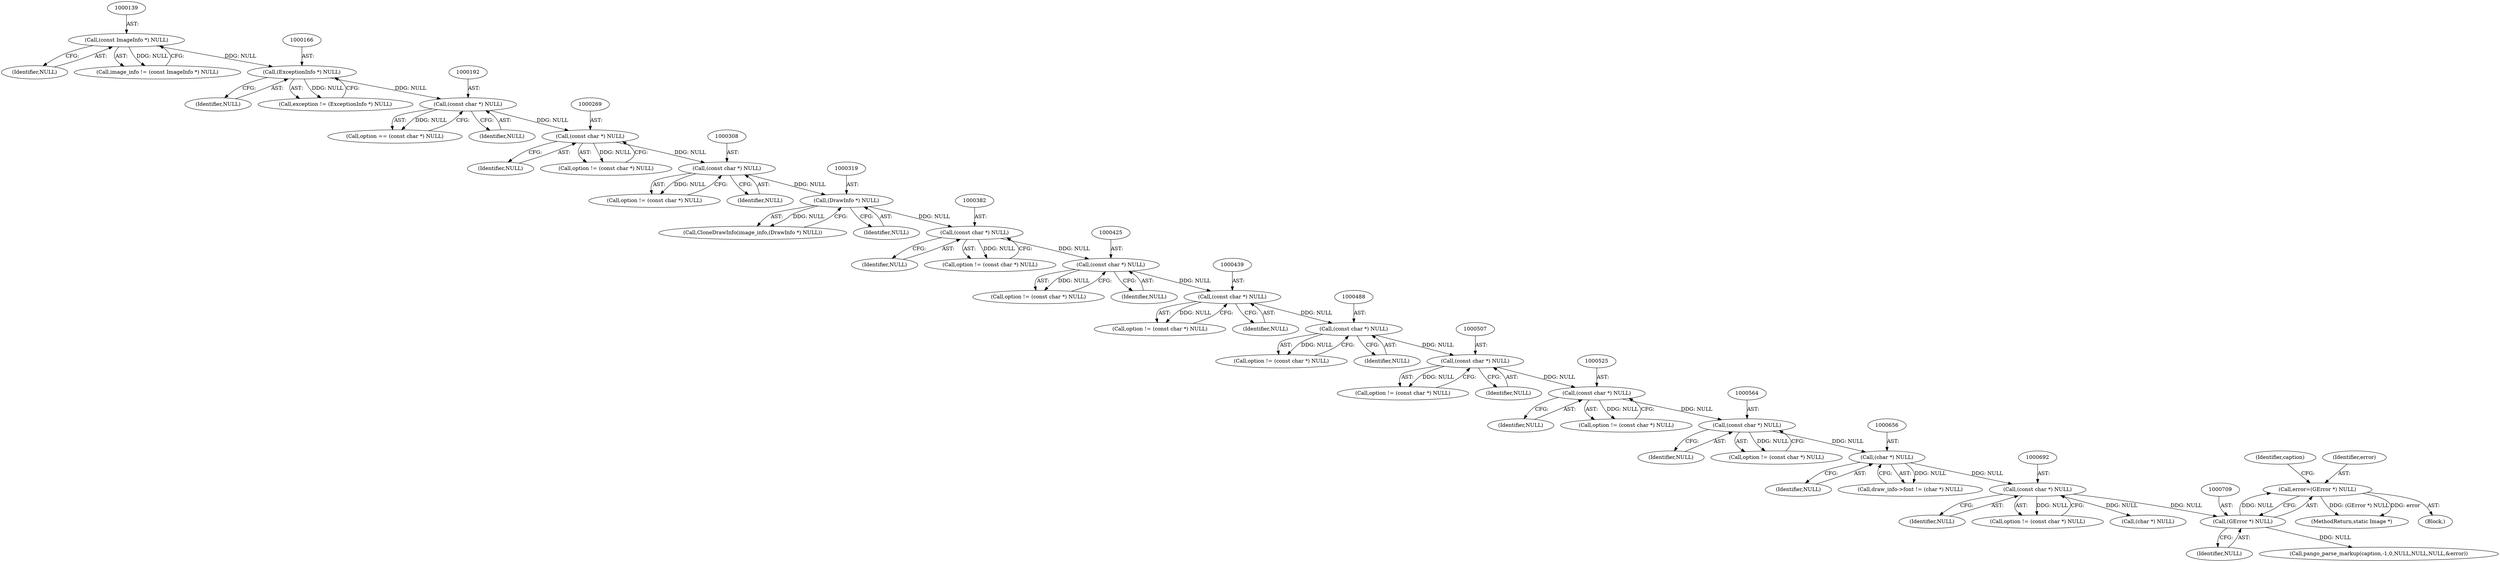 digraph "0_ImageMagick_f6e9d0d9955e85bdd7540b251cd50d598dacc5e6_42@pointer" {
"1000706" [label="(Call,error=(GError *) NULL)"];
"1000708" [label="(Call,(GError *) NULL)"];
"1000691" [label="(Call,(const char *) NULL)"];
"1000655" [label="(Call,(char *) NULL)"];
"1000563" [label="(Call,(const char *) NULL)"];
"1000524" [label="(Call,(const char *) NULL)"];
"1000506" [label="(Call,(const char *) NULL)"];
"1000487" [label="(Call,(const char *) NULL)"];
"1000438" [label="(Call,(const char *) NULL)"];
"1000424" [label="(Call,(const char *) NULL)"];
"1000381" [label="(Call,(const char *) NULL)"];
"1000318" [label="(Call,(DrawInfo *) NULL)"];
"1000307" [label="(Call,(const char *) NULL)"];
"1000268" [label="(Call,(const char *) NULL)"];
"1000191" [label="(Call,(const char *) NULL)"];
"1000165" [label="(Call,(ExceptionInfo *) NULL)"];
"1000138" [label="(Call,(const ImageInfo *) NULL)"];
"1000436" [label="(Call,option != (const char *) NULL)"];
"1000714" [label="(Identifier,caption)"];
"1000307" [label="(Call,(const char *) NULL)"];
"1000691" [label="(Call,(const char *) NULL)"];
"1000526" [label="(Identifier,NULL)"];
"1000316" [label="(Call,CloneDrawInfo(image_info,(DrawInfo *) NULL))"];
"1000693" [label="(Identifier,NULL)"];
"1000710" [label="(Identifier,NULL)"];
"1000191" [label="(Call,(const char *) NULL)"];
"1000522" [label="(Call,option != (const char *) NULL)"];
"1000424" [label="(Call,(const char *) NULL)"];
"1000422" [label="(Call,option != (const char *) NULL)"];
"1001189" [label="(MethodReturn,static Image *)"];
"1000270" [label="(Identifier,NULL)"];
"1000167" [label="(Identifier,NULL)"];
"1000487" [label="(Call,(const char *) NULL)"];
"1000381" [label="(Call,(const char *) NULL)"];
"1000565" [label="(Identifier,NULL)"];
"1000140" [label="(Identifier,NULL)"];
"1000485" [label="(Call,option != (const char *) NULL)"];
"1000165" [label="(Call,(ExceptionInfo *) NULL)"];
"1000189" [label="(Call,option == (const char *) NULL)"];
"1000504" [label="(Call,option != (const char *) NULL)"];
"1000305" [label="(Call,option != (const char *) NULL)"];
"1000136" [label="(Call,image_info != (const ImageInfo *) NULL)"];
"1000309" [label="(Identifier,NULL)"];
"1000138" [label="(Call,(const ImageInfo *) NULL)"];
"1000561" [label="(Call,option != (const char *) NULL)"];
"1000320" [label="(Identifier,NULL)"];
"1000266" [label="(Call,option != (const char *) NULL)"];
"1000707" [label="(Identifier,error)"];
"1000508" [label="(Identifier,NULL)"];
"1000489" [label="(Identifier,NULL)"];
"1000706" [label="(Call,error=(GError *) NULL)"];
"1000506" [label="(Call,(const char *) NULL)"];
"1000163" [label="(Call,exception != (ExceptionInfo *) NULL)"];
"1000655" [label="(Call,(char *) NULL)"];
"1000563" [label="(Call,(const char *) NULL)"];
"1000713" [label="(Call,pango_parse_markup(caption,-1,0,NULL,NULL,NULL,&error))"];
"1000426" [label="(Identifier,NULL)"];
"1000383" [label="(Identifier,NULL)"];
"1000268" [label="(Call,(const char *) NULL)"];
"1000438" [label="(Call,(const char *) NULL)"];
"1000689" [label="(Call,option != (const char *) NULL)"];
"1000704" [label="(Block,)"];
"1000440" [label="(Identifier,NULL)"];
"1000524" [label="(Call,(const char *) NULL)"];
"1000651" [label="(Call,draw_info->font != (char *) NULL)"];
"1000657" [label="(Identifier,NULL)"];
"1000708" [label="(Call,(GError *) NULL)"];
"1000379" [label="(Call,option != (const char *) NULL)"];
"1000193" [label="(Identifier,NULL)"];
"1000759" [label="(Call,(char *) NULL)"];
"1000318" [label="(Call,(DrawInfo *) NULL)"];
"1000706" -> "1000704"  [label="AST: "];
"1000706" -> "1000708"  [label="CFG: "];
"1000707" -> "1000706"  [label="AST: "];
"1000708" -> "1000706"  [label="AST: "];
"1000714" -> "1000706"  [label="CFG: "];
"1000706" -> "1001189"  [label="DDG: (GError *) NULL"];
"1000706" -> "1001189"  [label="DDG: error"];
"1000708" -> "1000706"  [label="DDG: NULL"];
"1000708" -> "1000710"  [label="CFG: "];
"1000709" -> "1000708"  [label="AST: "];
"1000710" -> "1000708"  [label="AST: "];
"1000691" -> "1000708"  [label="DDG: NULL"];
"1000708" -> "1000713"  [label="DDG: NULL"];
"1000691" -> "1000689"  [label="AST: "];
"1000691" -> "1000693"  [label="CFG: "];
"1000692" -> "1000691"  [label="AST: "];
"1000693" -> "1000691"  [label="AST: "];
"1000689" -> "1000691"  [label="CFG: "];
"1000691" -> "1000689"  [label="DDG: NULL"];
"1000655" -> "1000691"  [label="DDG: NULL"];
"1000691" -> "1000759"  [label="DDG: NULL"];
"1000655" -> "1000651"  [label="AST: "];
"1000655" -> "1000657"  [label="CFG: "];
"1000656" -> "1000655"  [label="AST: "];
"1000657" -> "1000655"  [label="AST: "];
"1000651" -> "1000655"  [label="CFG: "];
"1000655" -> "1000651"  [label="DDG: NULL"];
"1000563" -> "1000655"  [label="DDG: NULL"];
"1000563" -> "1000561"  [label="AST: "];
"1000563" -> "1000565"  [label="CFG: "];
"1000564" -> "1000563"  [label="AST: "];
"1000565" -> "1000563"  [label="AST: "];
"1000561" -> "1000563"  [label="CFG: "];
"1000563" -> "1000561"  [label="DDG: NULL"];
"1000524" -> "1000563"  [label="DDG: NULL"];
"1000524" -> "1000522"  [label="AST: "];
"1000524" -> "1000526"  [label="CFG: "];
"1000525" -> "1000524"  [label="AST: "];
"1000526" -> "1000524"  [label="AST: "];
"1000522" -> "1000524"  [label="CFG: "];
"1000524" -> "1000522"  [label="DDG: NULL"];
"1000506" -> "1000524"  [label="DDG: NULL"];
"1000506" -> "1000504"  [label="AST: "];
"1000506" -> "1000508"  [label="CFG: "];
"1000507" -> "1000506"  [label="AST: "];
"1000508" -> "1000506"  [label="AST: "];
"1000504" -> "1000506"  [label="CFG: "];
"1000506" -> "1000504"  [label="DDG: NULL"];
"1000487" -> "1000506"  [label="DDG: NULL"];
"1000487" -> "1000485"  [label="AST: "];
"1000487" -> "1000489"  [label="CFG: "];
"1000488" -> "1000487"  [label="AST: "];
"1000489" -> "1000487"  [label="AST: "];
"1000485" -> "1000487"  [label="CFG: "];
"1000487" -> "1000485"  [label="DDG: NULL"];
"1000438" -> "1000487"  [label="DDG: NULL"];
"1000438" -> "1000436"  [label="AST: "];
"1000438" -> "1000440"  [label="CFG: "];
"1000439" -> "1000438"  [label="AST: "];
"1000440" -> "1000438"  [label="AST: "];
"1000436" -> "1000438"  [label="CFG: "];
"1000438" -> "1000436"  [label="DDG: NULL"];
"1000424" -> "1000438"  [label="DDG: NULL"];
"1000424" -> "1000422"  [label="AST: "];
"1000424" -> "1000426"  [label="CFG: "];
"1000425" -> "1000424"  [label="AST: "];
"1000426" -> "1000424"  [label="AST: "];
"1000422" -> "1000424"  [label="CFG: "];
"1000424" -> "1000422"  [label="DDG: NULL"];
"1000381" -> "1000424"  [label="DDG: NULL"];
"1000381" -> "1000379"  [label="AST: "];
"1000381" -> "1000383"  [label="CFG: "];
"1000382" -> "1000381"  [label="AST: "];
"1000383" -> "1000381"  [label="AST: "];
"1000379" -> "1000381"  [label="CFG: "];
"1000381" -> "1000379"  [label="DDG: NULL"];
"1000318" -> "1000381"  [label="DDG: NULL"];
"1000318" -> "1000316"  [label="AST: "];
"1000318" -> "1000320"  [label="CFG: "];
"1000319" -> "1000318"  [label="AST: "];
"1000320" -> "1000318"  [label="AST: "];
"1000316" -> "1000318"  [label="CFG: "];
"1000318" -> "1000316"  [label="DDG: NULL"];
"1000307" -> "1000318"  [label="DDG: NULL"];
"1000307" -> "1000305"  [label="AST: "];
"1000307" -> "1000309"  [label="CFG: "];
"1000308" -> "1000307"  [label="AST: "];
"1000309" -> "1000307"  [label="AST: "];
"1000305" -> "1000307"  [label="CFG: "];
"1000307" -> "1000305"  [label="DDG: NULL"];
"1000268" -> "1000307"  [label="DDG: NULL"];
"1000268" -> "1000266"  [label="AST: "];
"1000268" -> "1000270"  [label="CFG: "];
"1000269" -> "1000268"  [label="AST: "];
"1000270" -> "1000268"  [label="AST: "];
"1000266" -> "1000268"  [label="CFG: "];
"1000268" -> "1000266"  [label="DDG: NULL"];
"1000191" -> "1000268"  [label="DDG: NULL"];
"1000191" -> "1000189"  [label="AST: "];
"1000191" -> "1000193"  [label="CFG: "];
"1000192" -> "1000191"  [label="AST: "];
"1000193" -> "1000191"  [label="AST: "];
"1000189" -> "1000191"  [label="CFG: "];
"1000191" -> "1000189"  [label="DDG: NULL"];
"1000165" -> "1000191"  [label="DDG: NULL"];
"1000165" -> "1000163"  [label="AST: "];
"1000165" -> "1000167"  [label="CFG: "];
"1000166" -> "1000165"  [label="AST: "];
"1000167" -> "1000165"  [label="AST: "];
"1000163" -> "1000165"  [label="CFG: "];
"1000165" -> "1000163"  [label="DDG: NULL"];
"1000138" -> "1000165"  [label="DDG: NULL"];
"1000138" -> "1000136"  [label="AST: "];
"1000138" -> "1000140"  [label="CFG: "];
"1000139" -> "1000138"  [label="AST: "];
"1000140" -> "1000138"  [label="AST: "];
"1000136" -> "1000138"  [label="CFG: "];
"1000138" -> "1000136"  [label="DDG: NULL"];
}
